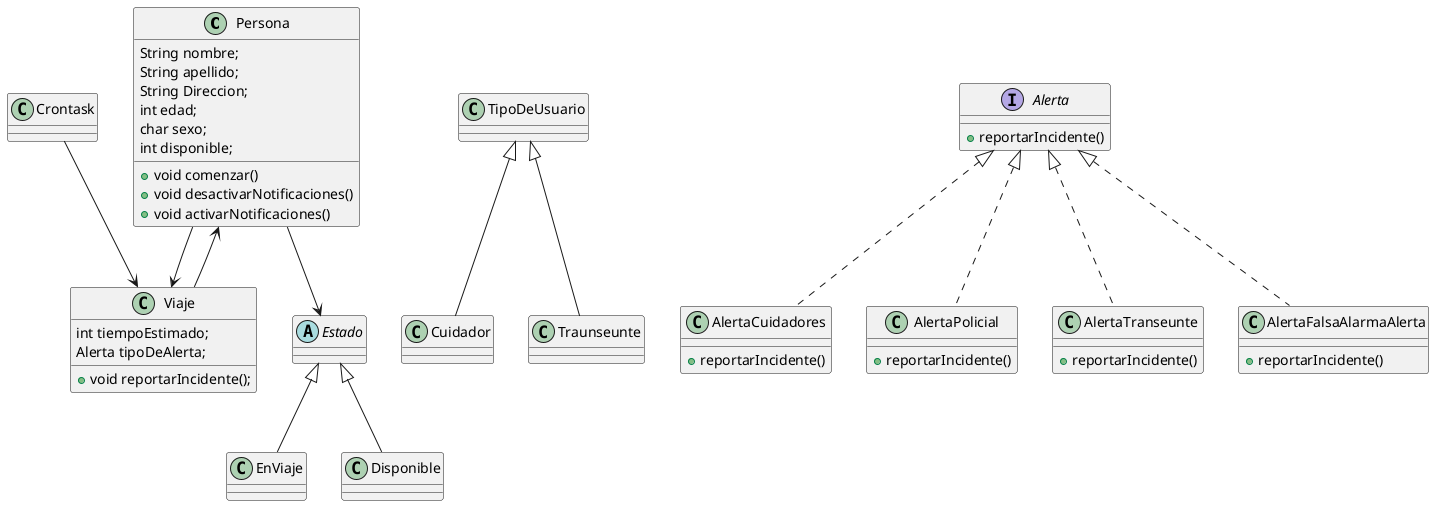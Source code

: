@startuml

class Persona{
    String nombre;
    String apellido;
    String Direccion;
    int edad;
    char sexo;
    int disponible;

    +void comenzar()
    + void desactivarNotificaciones()
    + void activarNotificaciones()
}

class Cuidador extends TipoDeUsuario{
}

class Traunseunte extends TipoDeUsuario{
}

class Viaje{
int tiempoEstimado;
Alerta tipoDeAlerta;
+void reportarIncidente();
}

interface Alerta {
+ reportarIncidente()
}

class AlertaCuidadores implements Alerta{
+ reportarIncidente()
}
class AlertaPolicial implements Alerta{
+ reportarIncidente()
}
class AlertaTranseunte implements Alerta{
+ reportarIncidente()
}
class AlertaFalsaAlarmaAlerta implements Alerta{
+ reportarIncidente()
}

abstract class Estado{}

class EnViaje extends Estado{}

class Disponible extends Estado{}

class Crontask {}

Persona--> Estado
Crontask --> Viaje

Viaje --> Persona
Persona --> Viaje
@enduml